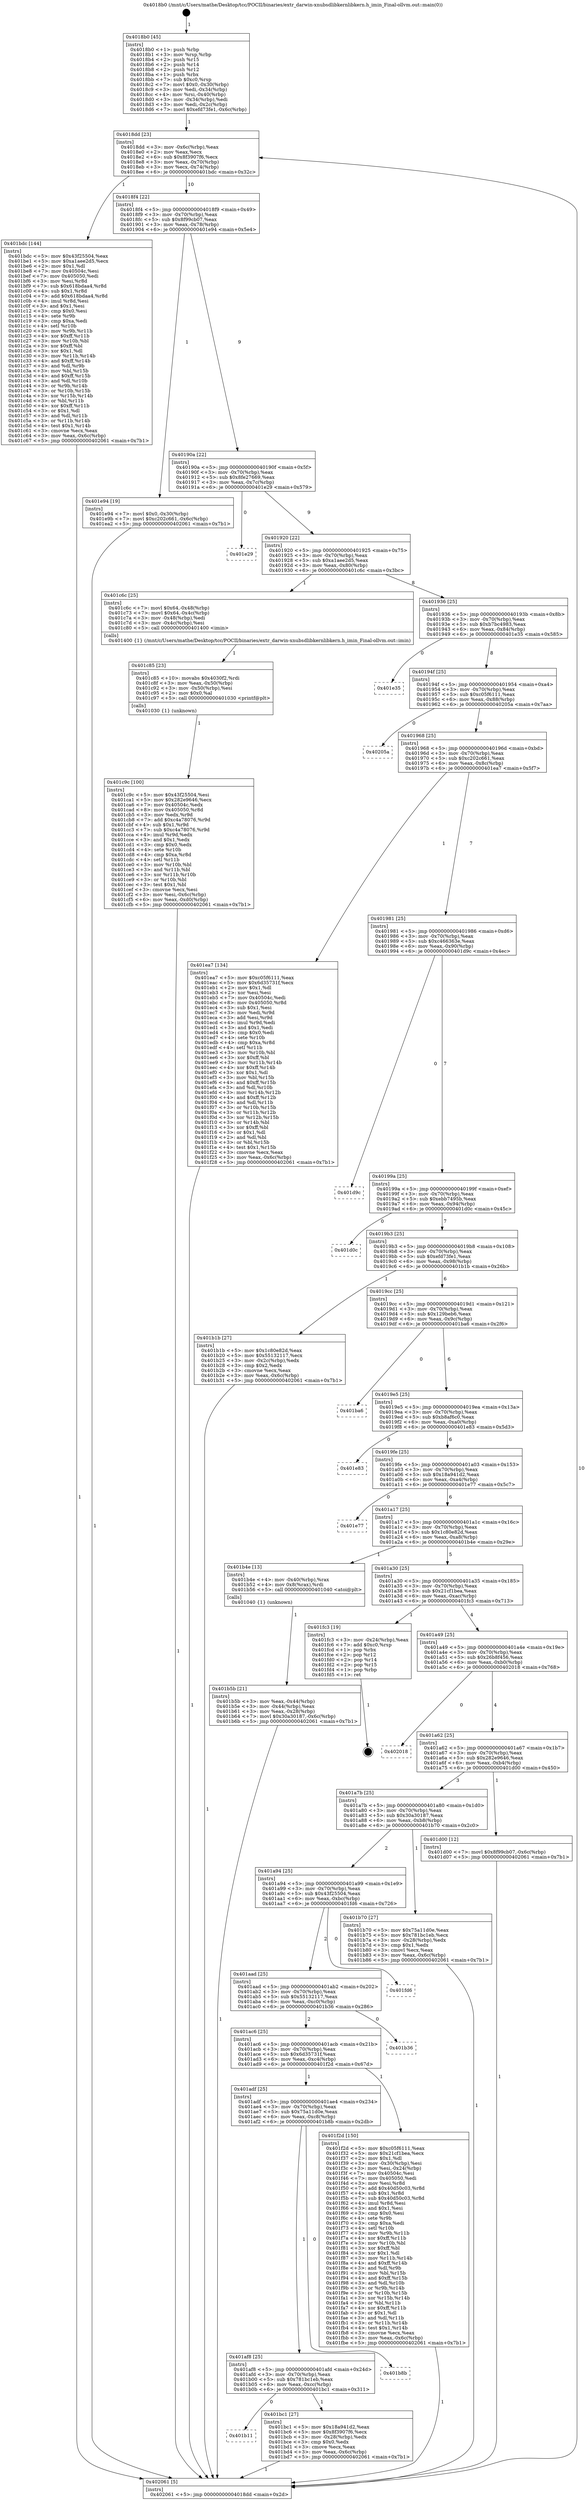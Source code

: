 digraph "0x4018b0" {
  label = "0x4018b0 (/mnt/c/Users/mathe/Desktop/tcc/POCII/binaries/extr_darwin-xnubsdlibkernlibkern.h_imin_Final-ollvm.out::main(0))"
  labelloc = "t"
  node[shape=record]

  Entry [label="",width=0.3,height=0.3,shape=circle,fillcolor=black,style=filled]
  "0x4018dd" [label="{
     0x4018dd [23]\l
     | [instrs]\l
     &nbsp;&nbsp;0x4018dd \<+3\>: mov -0x6c(%rbp),%eax\l
     &nbsp;&nbsp;0x4018e0 \<+2\>: mov %eax,%ecx\l
     &nbsp;&nbsp;0x4018e2 \<+6\>: sub $0x8f3907f6,%ecx\l
     &nbsp;&nbsp;0x4018e8 \<+3\>: mov %eax,-0x70(%rbp)\l
     &nbsp;&nbsp;0x4018eb \<+3\>: mov %ecx,-0x74(%rbp)\l
     &nbsp;&nbsp;0x4018ee \<+6\>: je 0000000000401bdc \<main+0x32c\>\l
  }"]
  "0x401bdc" [label="{
     0x401bdc [144]\l
     | [instrs]\l
     &nbsp;&nbsp;0x401bdc \<+5\>: mov $0x43f25504,%eax\l
     &nbsp;&nbsp;0x401be1 \<+5\>: mov $0xa1aee2d5,%ecx\l
     &nbsp;&nbsp;0x401be6 \<+2\>: mov $0x1,%dl\l
     &nbsp;&nbsp;0x401be8 \<+7\>: mov 0x40504c,%esi\l
     &nbsp;&nbsp;0x401bef \<+7\>: mov 0x405050,%edi\l
     &nbsp;&nbsp;0x401bf6 \<+3\>: mov %esi,%r8d\l
     &nbsp;&nbsp;0x401bf9 \<+7\>: sub $0x618bdaa4,%r8d\l
     &nbsp;&nbsp;0x401c00 \<+4\>: sub $0x1,%r8d\l
     &nbsp;&nbsp;0x401c04 \<+7\>: add $0x618bdaa4,%r8d\l
     &nbsp;&nbsp;0x401c0b \<+4\>: imul %r8d,%esi\l
     &nbsp;&nbsp;0x401c0f \<+3\>: and $0x1,%esi\l
     &nbsp;&nbsp;0x401c12 \<+3\>: cmp $0x0,%esi\l
     &nbsp;&nbsp;0x401c15 \<+4\>: sete %r9b\l
     &nbsp;&nbsp;0x401c19 \<+3\>: cmp $0xa,%edi\l
     &nbsp;&nbsp;0x401c1c \<+4\>: setl %r10b\l
     &nbsp;&nbsp;0x401c20 \<+3\>: mov %r9b,%r11b\l
     &nbsp;&nbsp;0x401c23 \<+4\>: xor $0xff,%r11b\l
     &nbsp;&nbsp;0x401c27 \<+3\>: mov %r10b,%bl\l
     &nbsp;&nbsp;0x401c2a \<+3\>: xor $0xff,%bl\l
     &nbsp;&nbsp;0x401c2d \<+3\>: xor $0x1,%dl\l
     &nbsp;&nbsp;0x401c30 \<+3\>: mov %r11b,%r14b\l
     &nbsp;&nbsp;0x401c33 \<+4\>: and $0xff,%r14b\l
     &nbsp;&nbsp;0x401c37 \<+3\>: and %dl,%r9b\l
     &nbsp;&nbsp;0x401c3a \<+3\>: mov %bl,%r15b\l
     &nbsp;&nbsp;0x401c3d \<+4\>: and $0xff,%r15b\l
     &nbsp;&nbsp;0x401c41 \<+3\>: and %dl,%r10b\l
     &nbsp;&nbsp;0x401c44 \<+3\>: or %r9b,%r14b\l
     &nbsp;&nbsp;0x401c47 \<+3\>: or %r10b,%r15b\l
     &nbsp;&nbsp;0x401c4a \<+3\>: xor %r15b,%r14b\l
     &nbsp;&nbsp;0x401c4d \<+3\>: or %bl,%r11b\l
     &nbsp;&nbsp;0x401c50 \<+4\>: xor $0xff,%r11b\l
     &nbsp;&nbsp;0x401c54 \<+3\>: or $0x1,%dl\l
     &nbsp;&nbsp;0x401c57 \<+3\>: and %dl,%r11b\l
     &nbsp;&nbsp;0x401c5a \<+3\>: or %r11b,%r14b\l
     &nbsp;&nbsp;0x401c5d \<+4\>: test $0x1,%r14b\l
     &nbsp;&nbsp;0x401c61 \<+3\>: cmovne %ecx,%eax\l
     &nbsp;&nbsp;0x401c64 \<+3\>: mov %eax,-0x6c(%rbp)\l
     &nbsp;&nbsp;0x401c67 \<+5\>: jmp 0000000000402061 \<main+0x7b1\>\l
  }"]
  "0x4018f4" [label="{
     0x4018f4 [22]\l
     | [instrs]\l
     &nbsp;&nbsp;0x4018f4 \<+5\>: jmp 00000000004018f9 \<main+0x49\>\l
     &nbsp;&nbsp;0x4018f9 \<+3\>: mov -0x70(%rbp),%eax\l
     &nbsp;&nbsp;0x4018fc \<+5\>: sub $0x8f99cb07,%eax\l
     &nbsp;&nbsp;0x401901 \<+3\>: mov %eax,-0x78(%rbp)\l
     &nbsp;&nbsp;0x401904 \<+6\>: je 0000000000401e94 \<main+0x5e4\>\l
  }"]
  Exit [label="",width=0.3,height=0.3,shape=circle,fillcolor=black,style=filled,peripheries=2]
  "0x401e94" [label="{
     0x401e94 [19]\l
     | [instrs]\l
     &nbsp;&nbsp;0x401e94 \<+7\>: movl $0x0,-0x30(%rbp)\l
     &nbsp;&nbsp;0x401e9b \<+7\>: movl $0xc202c661,-0x6c(%rbp)\l
     &nbsp;&nbsp;0x401ea2 \<+5\>: jmp 0000000000402061 \<main+0x7b1\>\l
  }"]
  "0x40190a" [label="{
     0x40190a [22]\l
     | [instrs]\l
     &nbsp;&nbsp;0x40190a \<+5\>: jmp 000000000040190f \<main+0x5f\>\l
     &nbsp;&nbsp;0x40190f \<+3\>: mov -0x70(%rbp),%eax\l
     &nbsp;&nbsp;0x401912 \<+5\>: sub $0x8fe27669,%eax\l
     &nbsp;&nbsp;0x401917 \<+3\>: mov %eax,-0x7c(%rbp)\l
     &nbsp;&nbsp;0x40191a \<+6\>: je 0000000000401e29 \<main+0x579\>\l
  }"]
  "0x401c9c" [label="{
     0x401c9c [100]\l
     | [instrs]\l
     &nbsp;&nbsp;0x401c9c \<+5\>: mov $0x43f25504,%esi\l
     &nbsp;&nbsp;0x401ca1 \<+5\>: mov $0x282e9646,%ecx\l
     &nbsp;&nbsp;0x401ca6 \<+7\>: mov 0x40504c,%edx\l
     &nbsp;&nbsp;0x401cad \<+8\>: mov 0x405050,%r8d\l
     &nbsp;&nbsp;0x401cb5 \<+3\>: mov %edx,%r9d\l
     &nbsp;&nbsp;0x401cb8 \<+7\>: add $0xc4a78076,%r9d\l
     &nbsp;&nbsp;0x401cbf \<+4\>: sub $0x1,%r9d\l
     &nbsp;&nbsp;0x401cc3 \<+7\>: sub $0xc4a78076,%r9d\l
     &nbsp;&nbsp;0x401cca \<+4\>: imul %r9d,%edx\l
     &nbsp;&nbsp;0x401cce \<+3\>: and $0x1,%edx\l
     &nbsp;&nbsp;0x401cd1 \<+3\>: cmp $0x0,%edx\l
     &nbsp;&nbsp;0x401cd4 \<+4\>: sete %r10b\l
     &nbsp;&nbsp;0x401cd8 \<+4\>: cmp $0xa,%r8d\l
     &nbsp;&nbsp;0x401cdc \<+4\>: setl %r11b\l
     &nbsp;&nbsp;0x401ce0 \<+3\>: mov %r10b,%bl\l
     &nbsp;&nbsp;0x401ce3 \<+3\>: and %r11b,%bl\l
     &nbsp;&nbsp;0x401ce6 \<+3\>: xor %r11b,%r10b\l
     &nbsp;&nbsp;0x401ce9 \<+3\>: or %r10b,%bl\l
     &nbsp;&nbsp;0x401cec \<+3\>: test $0x1,%bl\l
     &nbsp;&nbsp;0x401cef \<+3\>: cmovne %ecx,%esi\l
     &nbsp;&nbsp;0x401cf2 \<+3\>: mov %esi,-0x6c(%rbp)\l
     &nbsp;&nbsp;0x401cf5 \<+6\>: mov %eax,-0xd0(%rbp)\l
     &nbsp;&nbsp;0x401cfb \<+5\>: jmp 0000000000402061 \<main+0x7b1\>\l
  }"]
  "0x401e29" [label="{
     0x401e29\l
  }", style=dashed]
  "0x401920" [label="{
     0x401920 [22]\l
     | [instrs]\l
     &nbsp;&nbsp;0x401920 \<+5\>: jmp 0000000000401925 \<main+0x75\>\l
     &nbsp;&nbsp;0x401925 \<+3\>: mov -0x70(%rbp),%eax\l
     &nbsp;&nbsp;0x401928 \<+5\>: sub $0xa1aee2d5,%eax\l
     &nbsp;&nbsp;0x40192d \<+3\>: mov %eax,-0x80(%rbp)\l
     &nbsp;&nbsp;0x401930 \<+6\>: je 0000000000401c6c \<main+0x3bc\>\l
  }"]
  "0x401c85" [label="{
     0x401c85 [23]\l
     | [instrs]\l
     &nbsp;&nbsp;0x401c85 \<+10\>: movabs $0x4030f2,%rdi\l
     &nbsp;&nbsp;0x401c8f \<+3\>: mov %eax,-0x50(%rbp)\l
     &nbsp;&nbsp;0x401c92 \<+3\>: mov -0x50(%rbp),%esi\l
     &nbsp;&nbsp;0x401c95 \<+2\>: mov $0x0,%al\l
     &nbsp;&nbsp;0x401c97 \<+5\>: call 0000000000401030 \<printf@plt\>\l
     | [calls]\l
     &nbsp;&nbsp;0x401030 \{1\} (unknown)\l
  }"]
  "0x401c6c" [label="{
     0x401c6c [25]\l
     | [instrs]\l
     &nbsp;&nbsp;0x401c6c \<+7\>: movl $0x64,-0x48(%rbp)\l
     &nbsp;&nbsp;0x401c73 \<+7\>: movl $0x64,-0x4c(%rbp)\l
     &nbsp;&nbsp;0x401c7a \<+3\>: mov -0x48(%rbp),%edi\l
     &nbsp;&nbsp;0x401c7d \<+3\>: mov -0x4c(%rbp),%esi\l
     &nbsp;&nbsp;0x401c80 \<+5\>: call 0000000000401400 \<imin\>\l
     | [calls]\l
     &nbsp;&nbsp;0x401400 \{1\} (/mnt/c/Users/mathe/Desktop/tcc/POCII/binaries/extr_darwin-xnubsdlibkernlibkern.h_imin_Final-ollvm.out::imin)\l
  }"]
  "0x401936" [label="{
     0x401936 [25]\l
     | [instrs]\l
     &nbsp;&nbsp;0x401936 \<+5\>: jmp 000000000040193b \<main+0x8b\>\l
     &nbsp;&nbsp;0x40193b \<+3\>: mov -0x70(%rbp),%eax\l
     &nbsp;&nbsp;0x40193e \<+5\>: sub $0xb7bc4983,%eax\l
     &nbsp;&nbsp;0x401943 \<+6\>: mov %eax,-0x84(%rbp)\l
     &nbsp;&nbsp;0x401949 \<+6\>: je 0000000000401e35 \<main+0x585\>\l
  }"]
  "0x401b11" [label="{
     0x401b11\l
  }", style=dashed]
  "0x401e35" [label="{
     0x401e35\l
  }", style=dashed]
  "0x40194f" [label="{
     0x40194f [25]\l
     | [instrs]\l
     &nbsp;&nbsp;0x40194f \<+5\>: jmp 0000000000401954 \<main+0xa4\>\l
     &nbsp;&nbsp;0x401954 \<+3\>: mov -0x70(%rbp),%eax\l
     &nbsp;&nbsp;0x401957 \<+5\>: sub $0xc05f6111,%eax\l
     &nbsp;&nbsp;0x40195c \<+6\>: mov %eax,-0x88(%rbp)\l
     &nbsp;&nbsp;0x401962 \<+6\>: je 000000000040205a \<main+0x7aa\>\l
  }"]
  "0x401bc1" [label="{
     0x401bc1 [27]\l
     | [instrs]\l
     &nbsp;&nbsp;0x401bc1 \<+5\>: mov $0x18a941d2,%eax\l
     &nbsp;&nbsp;0x401bc6 \<+5\>: mov $0x8f3907f6,%ecx\l
     &nbsp;&nbsp;0x401bcb \<+3\>: mov -0x28(%rbp),%edx\l
     &nbsp;&nbsp;0x401bce \<+3\>: cmp $0x0,%edx\l
     &nbsp;&nbsp;0x401bd1 \<+3\>: cmove %ecx,%eax\l
     &nbsp;&nbsp;0x401bd4 \<+3\>: mov %eax,-0x6c(%rbp)\l
     &nbsp;&nbsp;0x401bd7 \<+5\>: jmp 0000000000402061 \<main+0x7b1\>\l
  }"]
  "0x40205a" [label="{
     0x40205a\l
  }", style=dashed]
  "0x401968" [label="{
     0x401968 [25]\l
     | [instrs]\l
     &nbsp;&nbsp;0x401968 \<+5\>: jmp 000000000040196d \<main+0xbd\>\l
     &nbsp;&nbsp;0x40196d \<+3\>: mov -0x70(%rbp),%eax\l
     &nbsp;&nbsp;0x401970 \<+5\>: sub $0xc202c661,%eax\l
     &nbsp;&nbsp;0x401975 \<+6\>: mov %eax,-0x8c(%rbp)\l
     &nbsp;&nbsp;0x40197b \<+6\>: je 0000000000401ea7 \<main+0x5f7\>\l
  }"]
  "0x401af8" [label="{
     0x401af8 [25]\l
     | [instrs]\l
     &nbsp;&nbsp;0x401af8 \<+5\>: jmp 0000000000401afd \<main+0x24d\>\l
     &nbsp;&nbsp;0x401afd \<+3\>: mov -0x70(%rbp),%eax\l
     &nbsp;&nbsp;0x401b00 \<+5\>: sub $0x781bc1eb,%eax\l
     &nbsp;&nbsp;0x401b05 \<+6\>: mov %eax,-0xcc(%rbp)\l
     &nbsp;&nbsp;0x401b0b \<+6\>: je 0000000000401bc1 \<main+0x311\>\l
  }"]
  "0x401ea7" [label="{
     0x401ea7 [134]\l
     | [instrs]\l
     &nbsp;&nbsp;0x401ea7 \<+5\>: mov $0xc05f6111,%eax\l
     &nbsp;&nbsp;0x401eac \<+5\>: mov $0x6d35731f,%ecx\l
     &nbsp;&nbsp;0x401eb1 \<+2\>: mov $0x1,%dl\l
     &nbsp;&nbsp;0x401eb3 \<+2\>: xor %esi,%esi\l
     &nbsp;&nbsp;0x401eb5 \<+7\>: mov 0x40504c,%edi\l
     &nbsp;&nbsp;0x401ebc \<+8\>: mov 0x405050,%r8d\l
     &nbsp;&nbsp;0x401ec4 \<+3\>: sub $0x1,%esi\l
     &nbsp;&nbsp;0x401ec7 \<+3\>: mov %edi,%r9d\l
     &nbsp;&nbsp;0x401eca \<+3\>: add %esi,%r9d\l
     &nbsp;&nbsp;0x401ecd \<+4\>: imul %r9d,%edi\l
     &nbsp;&nbsp;0x401ed1 \<+3\>: and $0x1,%edi\l
     &nbsp;&nbsp;0x401ed4 \<+3\>: cmp $0x0,%edi\l
     &nbsp;&nbsp;0x401ed7 \<+4\>: sete %r10b\l
     &nbsp;&nbsp;0x401edb \<+4\>: cmp $0xa,%r8d\l
     &nbsp;&nbsp;0x401edf \<+4\>: setl %r11b\l
     &nbsp;&nbsp;0x401ee3 \<+3\>: mov %r10b,%bl\l
     &nbsp;&nbsp;0x401ee6 \<+3\>: xor $0xff,%bl\l
     &nbsp;&nbsp;0x401ee9 \<+3\>: mov %r11b,%r14b\l
     &nbsp;&nbsp;0x401eec \<+4\>: xor $0xff,%r14b\l
     &nbsp;&nbsp;0x401ef0 \<+3\>: xor $0x1,%dl\l
     &nbsp;&nbsp;0x401ef3 \<+3\>: mov %bl,%r15b\l
     &nbsp;&nbsp;0x401ef6 \<+4\>: and $0xff,%r15b\l
     &nbsp;&nbsp;0x401efa \<+3\>: and %dl,%r10b\l
     &nbsp;&nbsp;0x401efd \<+3\>: mov %r14b,%r12b\l
     &nbsp;&nbsp;0x401f00 \<+4\>: and $0xff,%r12b\l
     &nbsp;&nbsp;0x401f04 \<+3\>: and %dl,%r11b\l
     &nbsp;&nbsp;0x401f07 \<+3\>: or %r10b,%r15b\l
     &nbsp;&nbsp;0x401f0a \<+3\>: or %r11b,%r12b\l
     &nbsp;&nbsp;0x401f0d \<+3\>: xor %r12b,%r15b\l
     &nbsp;&nbsp;0x401f10 \<+3\>: or %r14b,%bl\l
     &nbsp;&nbsp;0x401f13 \<+3\>: xor $0xff,%bl\l
     &nbsp;&nbsp;0x401f16 \<+3\>: or $0x1,%dl\l
     &nbsp;&nbsp;0x401f19 \<+2\>: and %dl,%bl\l
     &nbsp;&nbsp;0x401f1b \<+3\>: or %bl,%r15b\l
     &nbsp;&nbsp;0x401f1e \<+4\>: test $0x1,%r15b\l
     &nbsp;&nbsp;0x401f22 \<+3\>: cmovne %ecx,%eax\l
     &nbsp;&nbsp;0x401f25 \<+3\>: mov %eax,-0x6c(%rbp)\l
     &nbsp;&nbsp;0x401f28 \<+5\>: jmp 0000000000402061 \<main+0x7b1\>\l
  }"]
  "0x401981" [label="{
     0x401981 [25]\l
     | [instrs]\l
     &nbsp;&nbsp;0x401981 \<+5\>: jmp 0000000000401986 \<main+0xd6\>\l
     &nbsp;&nbsp;0x401986 \<+3\>: mov -0x70(%rbp),%eax\l
     &nbsp;&nbsp;0x401989 \<+5\>: sub $0xc466363e,%eax\l
     &nbsp;&nbsp;0x40198e \<+6\>: mov %eax,-0x90(%rbp)\l
     &nbsp;&nbsp;0x401994 \<+6\>: je 0000000000401d9c \<main+0x4ec\>\l
  }"]
  "0x401b8b" [label="{
     0x401b8b\l
  }", style=dashed]
  "0x401d9c" [label="{
     0x401d9c\l
  }", style=dashed]
  "0x40199a" [label="{
     0x40199a [25]\l
     | [instrs]\l
     &nbsp;&nbsp;0x40199a \<+5\>: jmp 000000000040199f \<main+0xef\>\l
     &nbsp;&nbsp;0x40199f \<+3\>: mov -0x70(%rbp),%eax\l
     &nbsp;&nbsp;0x4019a2 \<+5\>: sub $0xebb7495b,%eax\l
     &nbsp;&nbsp;0x4019a7 \<+6\>: mov %eax,-0x94(%rbp)\l
     &nbsp;&nbsp;0x4019ad \<+6\>: je 0000000000401d0c \<main+0x45c\>\l
  }"]
  "0x401adf" [label="{
     0x401adf [25]\l
     | [instrs]\l
     &nbsp;&nbsp;0x401adf \<+5\>: jmp 0000000000401ae4 \<main+0x234\>\l
     &nbsp;&nbsp;0x401ae4 \<+3\>: mov -0x70(%rbp),%eax\l
     &nbsp;&nbsp;0x401ae7 \<+5\>: sub $0x75a11d0e,%eax\l
     &nbsp;&nbsp;0x401aec \<+6\>: mov %eax,-0xc8(%rbp)\l
     &nbsp;&nbsp;0x401af2 \<+6\>: je 0000000000401b8b \<main+0x2db\>\l
  }"]
  "0x401d0c" [label="{
     0x401d0c\l
  }", style=dashed]
  "0x4019b3" [label="{
     0x4019b3 [25]\l
     | [instrs]\l
     &nbsp;&nbsp;0x4019b3 \<+5\>: jmp 00000000004019b8 \<main+0x108\>\l
     &nbsp;&nbsp;0x4019b8 \<+3\>: mov -0x70(%rbp),%eax\l
     &nbsp;&nbsp;0x4019bb \<+5\>: sub $0xefd73fe1,%eax\l
     &nbsp;&nbsp;0x4019c0 \<+6\>: mov %eax,-0x98(%rbp)\l
     &nbsp;&nbsp;0x4019c6 \<+6\>: je 0000000000401b1b \<main+0x26b\>\l
  }"]
  "0x401f2d" [label="{
     0x401f2d [150]\l
     | [instrs]\l
     &nbsp;&nbsp;0x401f2d \<+5\>: mov $0xc05f6111,%eax\l
     &nbsp;&nbsp;0x401f32 \<+5\>: mov $0x21cf1bea,%ecx\l
     &nbsp;&nbsp;0x401f37 \<+2\>: mov $0x1,%dl\l
     &nbsp;&nbsp;0x401f39 \<+3\>: mov -0x30(%rbp),%esi\l
     &nbsp;&nbsp;0x401f3c \<+3\>: mov %esi,-0x24(%rbp)\l
     &nbsp;&nbsp;0x401f3f \<+7\>: mov 0x40504c,%esi\l
     &nbsp;&nbsp;0x401f46 \<+7\>: mov 0x405050,%edi\l
     &nbsp;&nbsp;0x401f4d \<+3\>: mov %esi,%r8d\l
     &nbsp;&nbsp;0x401f50 \<+7\>: add $0x40d50c03,%r8d\l
     &nbsp;&nbsp;0x401f57 \<+4\>: sub $0x1,%r8d\l
     &nbsp;&nbsp;0x401f5b \<+7\>: sub $0x40d50c03,%r8d\l
     &nbsp;&nbsp;0x401f62 \<+4\>: imul %r8d,%esi\l
     &nbsp;&nbsp;0x401f66 \<+3\>: and $0x1,%esi\l
     &nbsp;&nbsp;0x401f69 \<+3\>: cmp $0x0,%esi\l
     &nbsp;&nbsp;0x401f6c \<+4\>: sete %r9b\l
     &nbsp;&nbsp;0x401f70 \<+3\>: cmp $0xa,%edi\l
     &nbsp;&nbsp;0x401f73 \<+4\>: setl %r10b\l
     &nbsp;&nbsp;0x401f77 \<+3\>: mov %r9b,%r11b\l
     &nbsp;&nbsp;0x401f7a \<+4\>: xor $0xff,%r11b\l
     &nbsp;&nbsp;0x401f7e \<+3\>: mov %r10b,%bl\l
     &nbsp;&nbsp;0x401f81 \<+3\>: xor $0xff,%bl\l
     &nbsp;&nbsp;0x401f84 \<+3\>: xor $0x1,%dl\l
     &nbsp;&nbsp;0x401f87 \<+3\>: mov %r11b,%r14b\l
     &nbsp;&nbsp;0x401f8a \<+4\>: and $0xff,%r14b\l
     &nbsp;&nbsp;0x401f8e \<+3\>: and %dl,%r9b\l
     &nbsp;&nbsp;0x401f91 \<+3\>: mov %bl,%r15b\l
     &nbsp;&nbsp;0x401f94 \<+4\>: and $0xff,%r15b\l
     &nbsp;&nbsp;0x401f98 \<+3\>: and %dl,%r10b\l
     &nbsp;&nbsp;0x401f9b \<+3\>: or %r9b,%r14b\l
     &nbsp;&nbsp;0x401f9e \<+3\>: or %r10b,%r15b\l
     &nbsp;&nbsp;0x401fa1 \<+3\>: xor %r15b,%r14b\l
     &nbsp;&nbsp;0x401fa4 \<+3\>: or %bl,%r11b\l
     &nbsp;&nbsp;0x401fa7 \<+4\>: xor $0xff,%r11b\l
     &nbsp;&nbsp;0x401fab \<+3\>: or $0x1,%dl\l
     &nbsp;&nbsp;0x401fae \<+3\>: and %dl,%r11b\l
     &nbsp;&nbsp;0x401fb1 \<+3\>: or %r11b,%r14b\l
     &nbsp;&nbsp;0x401fb4 \<+4\>: test $0x1,%r14b\l
     &nbsp;&nbsp;0x401fb8 \<+3\>: cmovne %ecx,%eax\l
     &nbsp;&nbsp;0x401fbb \<+3\>: mov %eax,-0x6c(%rbp)\l
     &nbsp;&nbsp;0x401fbe \<+5\>: jmp 0000000000402061 \<main+0x7b1\>\l
  }"]
  "0x401b1b" [label="{
     0x401b1b [27]\l
     | [instrs]\l
     &nbsp;&nbsp;0x401b1b \<+5\>: mov $0x1c80e82d,%eax\l
     &nbsp;&nbsp;0x401b20 \<+5\>: mov $0x55132117,%ecx\l
     &nbsp;&nbsp;0x401b25 \<+3\>: mov -0x2c(%rbp),%edx\l
     &nbsp;&nbsp;0x401b28 \<+3\>: cmp $0x2,%edx\l
     &nbsp;&nbsp;0x401b2b \<+3\>: cmovne %ecx,%eax\l
     &nbsp;&nbsp;0x401b2e \<+3\>: mov %eax,-0x6c(%rbp)\l
     &nbsp;&nbsp;0x401b31 \<+5\>: jmp 0000000000402061 \<main+0x7b1\>\l
  }"]
  "0x4019cc" [label="{
     0x4019cc [25]\l
     | [instrs]\l
     &nbsp;&nbsp;0x4019cc \<+5\>: jmp 00000000004019d1 \<main+0x121\>\l
     &nbsp;&nbsp;0x4019d1 \<+3\>: mov -0x70(%rbp),%eax\l
     &nbsp;&nbsp;0x4019d4 \<+5\>: sub $0x129beb6,%eax\l
     &nbsp;&nbsp;0x4019d9 \<+6\>: mov %eax,-0x9c(%rbp)\l
     &nbsp;&nbsp;0x4019df \<+6\>: je 0000000000401ba6 \<main+0x2f6\>\l
  }"]
  "0x402061" [label="{
     0x402061 [5]\l
     | [instrs]\l
     &nbsp;&nbsp;0x402061 \<+5\>: jmp 00000000004018dd \<main+0x2d\>\l
  }"]
  "0x4018b0" [label="{
     0x4018b0 [45]\l
     | [instrs]\l
     &nbsp;&nbsp;0x4018b0 \<+1\>: push %rbp\l
     &nbsp;&nbsp;0x4018b1 \<+3\>: mov %rsp,%rbp\l
     &nbsp;&nbsp;0x4018b4 \<+2\>: push %r15\l
     &nbsp;&nbsp;0x4018b6 \<+2\>: push %r14\l
     &nbsp;&nbsp;0x4018b8 \<+2\>: push %r12\l
     &nbsp;&nbsp;0x4018ba \<+1\>: push %rbx\l
     &nbsp;&nbsp;0x4018bb \<+7\>: sub $0xc0,%rsp\l
     &nbsp;&nbsp;0x4018c2 \<+7\>: movl $0x0,-0x30(%rbp)\l
     &nbsp;&nbsp;0x4018c9 \<+3\>: mov %edi,-0x34(%rbp)\l
     &nbsp;&nbsp;0x4018cc \<+4\>: mov %rsi,-0x40(%rbp)\l
     &nbsp;&nbsp;0x4018d0 \<+3\>: mov -0x34(%rbp),%edi\l
     &nbsp;&nbsp;0x4018d3 \<+3\>: mov %edi,-0x2c(%rbp)\l
     &nbsp;&nbsp;0x4018d6 \<+7\>: movl $0xefd73fe1,-0x6c(%rbp)\l
  }"]
  "0x401ac6" [label="{
     0x401ac6 [25]\l
     | [instrs]\l
     &nbsp;&nbsp;0x401ac6 \<+5\>: jmp 0000000000401acb \<main+0x21b\>\l
     &nbsp;&nbsp;0x401acb \<+3\>: mov -0x70(%rbp),%eax\l
     &nbsp;&nbsp;0x401ace \<+5\>: sub $0x6d35731f,%eax\l
     &nbsp;&nbsp;0x401ad3 \<+6\>: mov %eax,-0xc4(%rbp)\l
     &nbsp;&nbsp;0x401ad9 \<+6\>: je 0000000000401f2d \<main+0x67d\>\l
  }"]
  "0x401ba6" [label="{
     0x401ba6\l
  }", style=dashed]
  "0x4019e5" [label="{
     0x4019e5 [25]\l
     | [instrs]\l
     &nbsp;&nbsp;0x4019e5 \<+5\>: jmp 00000000004019ea \<main+0x13a\>\l
     &nbsp;&nbsp;0x4019ea \<+3\>: mov -0x70(%rbp),%eax\l
     &nbsp;&nbsp;0x4019ed \<+5\>: sub $0xb8af6c0,%eax\l
     &nbsp;&nbsp;0x4019f2 \<+6\>: mov %eax,-0xa0(%rbp)\l
     &nbsp;&nbsp;0x4019f8 \<+6\>: je 0000000000401e83 \<main+0x5d3\>\l
  }"]
  "0x401b36" [label="{
     0x401b36\l
  }", style=dashed]
  "0x401e83" [label="{
     0x401e83\l
  }", style=dashed]
  "0x4019fe" [label="{
     0x4019fe [25]\l
     | [instrs]\l
     &nbsp;&nbsp;0x4019fe \<+5\>: jmp 0000000000401a03 \<main+0x153\>\l
     &nbsp;&nbsp;0x401a03 \<+3\>: mov -0x70(%rbp),%eax\l
     &nbsp;&nbsp;0x401a06 \<+5\>: sub $0x18a941d2,%eax\l
     &nbsp;&nbsp;0x401a0b \<+6\>: mov %eax,-0xa4(%rbp)\l
     &nbsp;&nbsp;0x401a11 \<+6\>: je 0000000000401e77 \<main+0x5c7\>\l
  }"]
  "0x401aad" [label="{
     0x401aad [25]\l
     | [instrs]\l
     &nbsp;&nbsp;0x401aad \<+5\>: jmp 0000000000401ab2 \<main+0x202\>\l
     &nbsp;&nbsp;0x401ab2 \<+3\>: mov -0x70(%rbp),%eax\l
     &nbsp;&nbsp;0x401ab5 \<+5\>: sub $0x55132117,%eax\l
     &nbsp;&nbsp;0x401aba \<+6\>: mov %eax,-0xc0(%rbp)\l
     &nbsp;&nbsp;0x401ac0 \<+6\>: je 0000000000401b36 \<main+0x286\>\l
  }"]
  "0x401e77" [label="{
     0x401e77\l
  }", style=dashed]
  "0x401a17" [label="{
     0x401a17 [25]\l
     | [instrs]\l
     &nbsp;&nbsp;0x401a17 \<+5\>: jmp 0000000000401a1c \<main+0x16c\>\l
     &nbsp;&nbsp;0x401a1c \<+3\>: mov -0x70(%rbp),%eax\l
     &nbsp;&nbsp;0x401a1f \<+5\>: sub $0x1c80e82d,%eax\l
     &nbsp;&nbsp;0x401a24 \<+6\>: mov %eax,-0xa8(%rbp)\l
     &nbsp;&nbsp;0x401a2a \<+6\>: je 0000000000401b4e \<main+0x29e\>\l
  }"]
  "0x401fd6" [label="{
     0x401fd6\l
  }", style=dashed]
  "0x401b4e" [label="{
     0x401b4e [13]\l
     | [instrs]\l
     &nbsp;&nbsp;0x401b4e \<+4\>: mov -0x40(%rbp),%rax\l
     &nbsp;&nbsp;0x401b52 \<+4\>: mov 0x8(%rax),%rdi\l
     &nbsp;&nbsp;0x401b56 \<+5\>: call 0000000000401040 \<atoi@plt\>\l
     | [calls]\l
     &nbsp;&nbsp;0x401040 \{1\} (unknown)\l
  }"]
  "0x401a30" [label="{
     0x401a30 [25]\l
     | [instrs]\l
     &nbsp;&nbsp;0x401a30 \<+5\>: jmp 0000000000401a35 \<main+0x185\>\l
     &nbsp;&nbsp;0x401a35 \<+3\>: mov -0x70(%rbp),%eax\l
     &nbsp;&nbsp;0x401a38 \<+5\>: sub $0x21cf1bea,%eax\l
     &nbsp;&nbsp;0x401a3d \<+6\>: mov %eax,-0xac(%rbp)\l
     &nbsp;&nbsp;0x401a43 \<+6\>: je 0000000000401fc3 \<main+0x713\>\l
  }"]
  "0x401b5b" [label="{
     0x401b5b [21]\l
     | [instrs]\l
     &nbsp;&nbsp;0x401b5b \<+3\>: mov %eax,-0x44(%rbp)\l
     &nbsp;&nbsp;0x401b5e \<+3\>: mov -0x44(%rbp),%eax\l
     &nbsp;&nbsp;0x401b61 \<+3\>: mov %eax,-0x28(%rbp)\l
     &nbsp;&nbsp;0x401b64 \<+7\>: movl $0x30a30187,-0x6c(%rbp)\l
     &nbsp;&nbsp;0x401b6b \<+5\>: jmp 0000000000402061 \<main+0x7b1\>\l
  }"]
  "0x401a94" [label="{
     0x401a94 [25]\l
     | [instrs]\l
     &nbsp;&nbsp;0x401a94 \<+5\>: jmp 0000000000401a99 \<main+0x1e9\>\l
     &nbsp;&nbsp;0x401a99 \<+3\>: mov -0x70(%rbp),%eax\l
     &nbsp;&nbsp;0x401a9c \<+5\>: sub $0x43f25504,%eax\l
     &nbsp;&nbsp;0x401aa1 \<+6\>: mov %eax,-0xbc(%rbp)\l
     &nbsp;&nbsp;0x401aa7 \<+6\>: je 0000000000401fd6 \<main+0x726\>\l
  }"]
  "0x401fc3" [label="{
     0x401fc3 [19]\l
     | [instrs]\l
     &nbsp;&nbsp;0x401fc3 \<+3\>: mov -0x24(%rbp),%eax\l
     &nbsp;&nbsp;0x401fc6 \<+7\>: add $0xc0,%rsp\l
     &nbsp;&nbsp;0x401fcd \<+1\>: pop %rbx\l
     &nbsp;&nbsp;0x401fce \<+2\>: pop %r12\l
     &nbsp;&nbsp;0x401fd0 \<+2\>: pop %r14\l
     &nbsp;&nbsp;0x401fd2 \<+2\>: pop %r15\l
     &nbsp;&nbsp;0x401fd4 \<+1\>: pop %rbp\l
     &nbsp;&nbsp;0x401fd5 \<+1\>: ret\l
  }"]
  "0x401a49" [label="{
     0x401a49 [25]\l
     | [instrs]\l
     &nbsp;&nbsp;0x401a49 \<+5\>: jmp 0000000000401a4e \<main+0x19e\>\l
     &nbsp;&nbsp;0x401a4e \<+3\>: mov -0x70(%rbp),%eax\l
     &nbsp;&nbsp;0x401a51 \<+5\>: sub $0x26b8f456,%eax\l
     &nbsp;&nbsp;0x401a56 \<+6\>: mov %eax,-0xb0(%rbp)\l
     &nbsp;&nbsp;0x401a5c \<+6\>: je 0000000000402018 \<main+0x768\>\l
  }"]
  "0x401b70" [label="{
     0x401b70 [27]\l
     | [instrs]\l
     &nbsp;&nbsp;0x401b70 \<+5\>: mov $0x75a11d0e,%eax\l
     &nbsp;&nbsp;0x401b75 \<+5\>: mov $0x781bc1eb,%ecx\l
     &nbsp;&nbsp;0x401b7a \<+3\>: mov -0x28(%rbp),%edx\l
     &nbsp;&nbsp;0x401b7d \<+3\>: cmp $0x1,%edx\l
     &nbsp;&nbsp;0x401b80 \<+3\>: cmovl %ecx,%eax\l
     &nbsp;&nbsp;0x401b83 \<+3\>: mov %eax,-0x6c(%rbp)\l
     &nbsp;&nbsp;0x401b86 \<+5\>: jmp 0000000000402061 \<main+0x7b1\>\l
  }"]
  "0x402018" [label="{
     0x402018\l
  }", style=dashed]
  "0x401a62" [label="{
     0x401a62 [25]\l
     | [instrs]\l
     &nbsp;&nbsp;0x401a62 \<+5\>: jmp 0000000000401a67 \<main+0x1b7\>\l
     &nbsp;&nbsp;0x401a67 \<+3\>: mov -0x70(%rbp),%eax\l
     &nbsp;&nbsp;0x401a6a \<+5\>: sub $0x282e9646,%eax\l
     &nbsp;&nbsp;0x401a6f \<+6\>: mov %eax,-0xb4(%rbp)\l
     &nbsp;&nbsp;0x401a75 \<+6\>: je 0000000000401d00 \<main+0x450\>\l
  }"]
  "0x401a7b" [label="{
     0x401a7b [25]\l
     | [instrs]\l
     &nbsp;&nbsp;0x401a7b \<+5\>: jmp 0000000000401a80 \<main+0x1d0\>\l
     &nbsp;&nbsp;0x401a80 \<+3\>: mov -0x70(%rbp),%eax\l
     &nbsp;&nbsp;0x401a83 \<+5\>: sub $0x30a30187,%eax\l
     &nbsp;&nbsp;0x401a88 \<+6\>: mov %eax,-0xb8(%rbp)\l
     &nbsp;&nbsp;0x401a8e \<+6\>: je 0000000000401b70 \<main+0x2c0\>\l
  }"]
  "0x401d00" [label="{
     0x401d00 [12]\l
     | [instrs]\l
     &nbsp;&nbsp;0x401d00 \<+7\>: movl $0x8f99cb07,-0x6c(%rbp)\l
     &nbsp;&nbsp;0x401d07 \<+5\>: jmp 0000000000402061 \<main+0x7b1\>\l
  }"]
  Entry -> "0x4018b0" [label=" 1"]
  "0x4018dd" -> "0x401bdc" [label=" 1"]
  "0x4018dd" -> "0x4018f4" [label=" 10"]
  "0x401fc3" -> Exit [label=" 1"]
  "0x4018f4" -> "0x401e94" [label=" 1"]
  "0x4018f4" -> "0x40190a" [label=" 9"]
  "0x401f2d" -> "0x402061" [label=" 1"]
  "0x40190a" -> "0x401e29" [label=" 0"]
  "0x40190a" -> "0x401920" [label=" 9"]
  "0x401ea7" -> "0x402061" [label=" 1"]
  "0x401920" -> "0x401c6c" [label=" 1"]
  "0x401920" -> "0x401936" [label=" 8"]
  "0x401e94" -> "0x402061" [label=" 1"]
  "0x401936" -> "0x401e35" [label=" 0"]
  "0x401936" -> "0x40194f" [label=" 8"]
  "0x401d00" -> "0x402061" [label=" 1"]
  "0x40194f" -> "0x40205a" [label=" 0"]
  "0x40194f" -> "0x401968" [label=" 8"]
  "0x401c9c" -> "0x402061" [label=" 1"]
  "0x401968" -> "0x401ea7" [label=" 1"]
  "0x401968" -> "0x401981" [label=" 7"]
  "0x401c6c" -> "0x401c85" [label=" 1"]
  "0x401981" -> "0x401d9c" [label=" 0"]
  "0x401981" -> "0x40199a" [label=" 7"]
  "0x401bdc" -> "0x402061" [label=" 1"]
  "0x40199a" -> "0x401d0c" [label=" 0"]
  "0x40199a" -> "0x4019b3" [label=" 7"]
  "0x401af8" -> "0x401b11" [label=" 0"]
  "0x4019b3" -> "0x401b1b" [label=" 1"]
  "0x4019b3" -> "0x4019cc" [label=" 6"]
  "0x401b1b" -> "0x402061" [label=" 1"]
  "0x4018b0" -> "0x4018dd" [label=" 1"]
  "0x402061" -> "0x4018dd" [label=" 10"]
  "0x401af8" -> "0x401bc1" [label=" 1"]
  "0x4019cc" -> "0x401ba6" [label=" 0"]
  "0x4019cc" -> "0x4019e5" [label=" 6"]
  "0x401adf" -> "0x401af8" [label=" 1"]
  "0x4019e5" -> "0x401e83" [label=" 0"]
  "0x4019e5" -> "0x4019fe" [label=" 6"]
  "0x401adf" -> "0x401b8b" [label=" 0"]
  "0x4019fe" -> "0x401e77" [label=" 0"]
  "0x4019fe" -> "0x401a17" [label=" 6"]
  "0x401ac6" -> "0x401adf" [label=" 1"]
  "0x401a17" -> "0x401b4e" [label=" 1"]
  "0x401a17" -> "0x401a30" [label=" 5"]
  "0x401b4e" -> "0x401b5b" [label=" 1"]
  "0x401b5b" -> "0x402061" [label=" 1"]
  "0x401ac6" -> "0x401f2d" [label=" 1"]
  "0x401a30" -> "0x401fc3" [label=" 1"]
  "0x401a30" -> "0x401a49" [label=" 4"]
  "0x401aad" -> "0x401ac6" [label=" 2"]
  "0x401a49" -> "0x402018" [label=" 0"]
  "0x401a49" -> "0x401a62" [label=" 4"]
  "0x401aad" -> "0x401b36" [label=" 0"]
  "0x401a62" -> "0x401d00" [label=" 1"]
  "0x401a62" -> "0x401a7b" [label=" 3"]
  "0x401bc1" -> "0x402061" [label=" 1"]
  "0x401a7b" -> "0x401b70" [label=" 1"]
  "0x401a7b" -> "0x401a94" [label=" 2"]
  "0x401b70" -> "0x402061" [label=" 1"]
  "0x401c85" -> "0x401c9c" [label=" 1"]
  "0x401a94" -> "0x401fd6" [label=" 0"]
  "0x401a94" -> "0x401aad" [label=" 2"]
}
